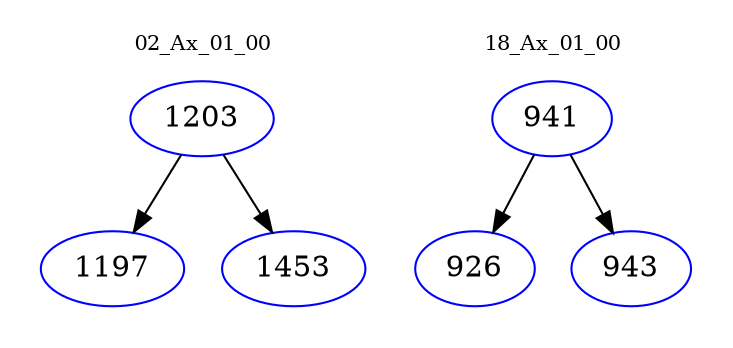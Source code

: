 digraph{
subgraph cluster_0 {
color = white
label = "02_Ax_01_00";
fontsize=10;
T0_1203 [label="1203", color="blue"]
T0_1203 -> T0_1197 [color="black"]
T0_1197 [label="1197", color="blue"]
T0_1203 -> T0_1453 [color="black"]
T0_1453 [label="1453", color="blue"]
}
subgraph cluster_1 {
color = white
label = "18_Ax_01_00";
fontsize=10;
T1_941 [label="941", color="blue"]
T1_941 -> T1_926 [color="black"]
T1_926 [label="926", color="blue"]
T1_941 -> T1_943 [color="black"]
T1_943 [label="943", color="blue"]
}
}
